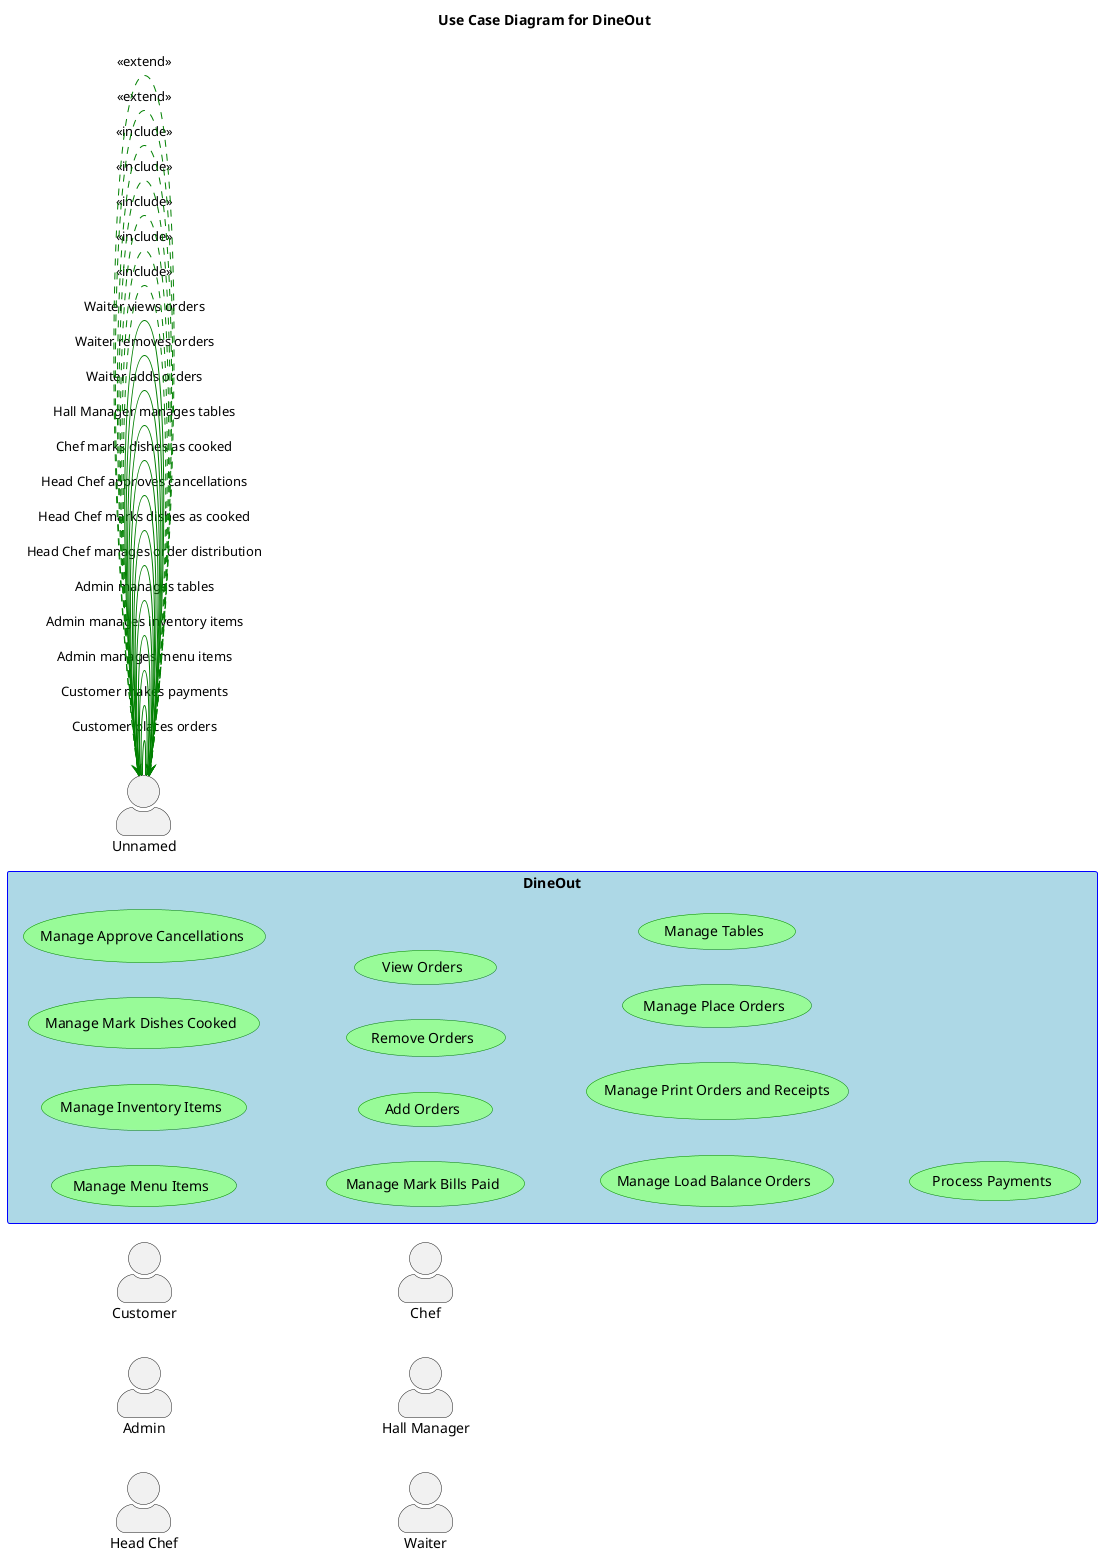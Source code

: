@startuml
title Use Case Diagram for DineOut

left to right direction

skinparam packageStyle rectangle
skinparam actorStyle awesome
skinparam usecase {
    BackgroundColor PaleGreen
    BorderColor Green
    ArrowColor Green
}
skinparam rectangle {
    BackgroundColor LightBlue
    BorderColor Blue
}
actor "Customer"
actor "Admin"
actor "Head Chef"
actor "Chef"
actor "Hall Manager"
actor "Waiter"
rectangle "DineOut" {
  usecase "Manage Menu Items"
  usecase "Manage Inventory Items"
  usecase "Manage Mark Dishes Cooked"
  usecase "Manage Approve Cancellations"
  usecase "Manage Mark Bills Paid"
  usecase "Add Orders"
  usecase "Remove Orders"
  usecase "View Orders"
  usecase "Manage Load Balance Orders"
  usecase "Manage Print Orders and Receipts"
  usecase "Manage Place Orders"
  usecase "Manage Tables"
  usecase "Process Payments"
}
  "Unnamed" -- "Unnamed": Customer places orders
  "Unnamed" -- "Unnamed": Customer makes payments
  "Unnamed" -- "Unnamed": Admin manages menu items
  "Unnamed" -- "Unnamed": Admin manages inventory items
  "Unnamed" -- "Unnamed": Admin manages tables
  "Unnamed" -- "Unnamed": Head Chef manages order distribution
  "Unnamed" -- "Unnamed": Head Chef marks dishes as cooked
  "Unnamed" -- "Unnamed": Head Chef approves cancellations
  "Unnamed" -- "Unnamed": Chef marks dishes as cooked
  "Unnamed" -- "Unnamed": Hall Manager manages tables
  "Unnamed" -- "Unnamed": Waiter adds orders
  "Unnamed" -- "Unnamed": Waiter removes orders
  "Unnamed" -- "Unnamed": Waiter views orders
  "Unnamed" ..> "Unnamed" : <<include>>
  "Unnamed" ..> "Unnamed" : <<include>>
  "Unnamed" ..> "Unnamed" : <<include>>
  "Unnamed" ..> "Unnamed" : <<include>>
  "Unnamed" ..> "Unnamed" : <<include>>
  "Unnamed" <.. "Unnamed" : <<extend>>
  "Unnamed" <.. "Unnamed" : <<extend>>
@enduml